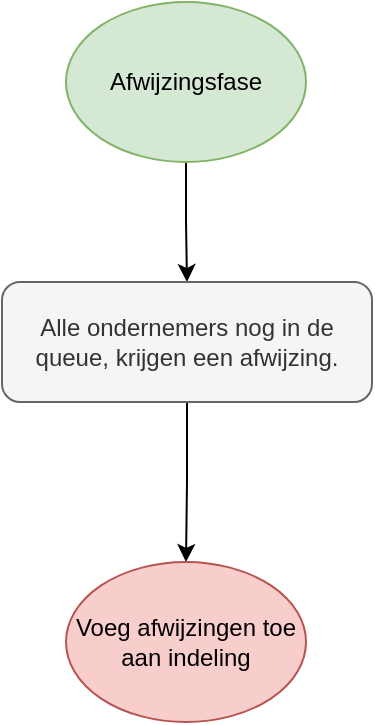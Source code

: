 <mxfile version="16.0.2" type="device"><diagram id="WD5jCYEk3oIFsPF45a0Y" name="Page-1"><mxGraphModel dx="1422" dy="905" grid="1" gridSize="10" guides="1" tooltips="1" connect="1" arrows="1" fold="1" page="1" pageScale="1" pageWidth="850" pageHeight="1100" math="0" shadow="0"><root><mxCell id="0"/><mxCell id="1" parent="0"/><mxCell id="50KfNvl2QhkXoahIpOBW-3" style="edgeStyle=orthogonalEdgeStyle;rounded=0;orthogonalLoop=1;jettySize=auto;html=1;" parent="1" source="50KfNvl2QhkXoahIpOBW-1" target="50KfNvl2QhkXoahIpOBW-2" edge="1"><mxGeometry relative="1" as="geometry"/></mxCell><mxCell id="50KfNvl2QhkXoahIpOBW-1" value="Afwijzingsfase" style="ellipse;whiteSpace=wrap;html=1;fillColor=#d5e8d4;strokeColor=#82b366;" parent="1" vertex="1"><mxGeometry x="365" y="70" width="120" height="80" as="geometry"/></mxCell><mxCell id="50KfNvl2QhkXoahIpOBW-5" style="edgeStyle=orthogonalEdgeStyle;rounded=0;orthogonalLoop=1;jettySize=auto;html=1;" parent="1" source="50KfNvl2QhkXoahIpOBW-2" target="50KfNvl2QhkXoahIpOBW-4" edge="1"><mxGeometry relative="1" as="geometry"/></mxCell><mxCell id="50KfNvl2QhkXoahIpOBW-2" value="Alle ondernemers nog in de queue, krijgen een afwijzing." style="rounded=1;whiteSpace=wrap;html=1;fillColor=#f5f5f5;fontColor=#333333;strokeColor=#666666;" parent="1" vertex="1"><mxGeometry x="333" y="210" width="185" height="60" as="geometry"/></mxCell><mxCell id="50KfNvl2QhkXoahIpOBW-4" value="Voeg afwijzingen toe aan indeling" style="ellipse;whiteSpace=wrap;html=1;fillColor=#f8cecc;strokeColor=#b85450;" parent="1" vertex="1"><mxGeometry x="365" y="350" width="120" height="80" as="geometry"/></mxCell></root></mxGraphModel></diagram></mxfile>